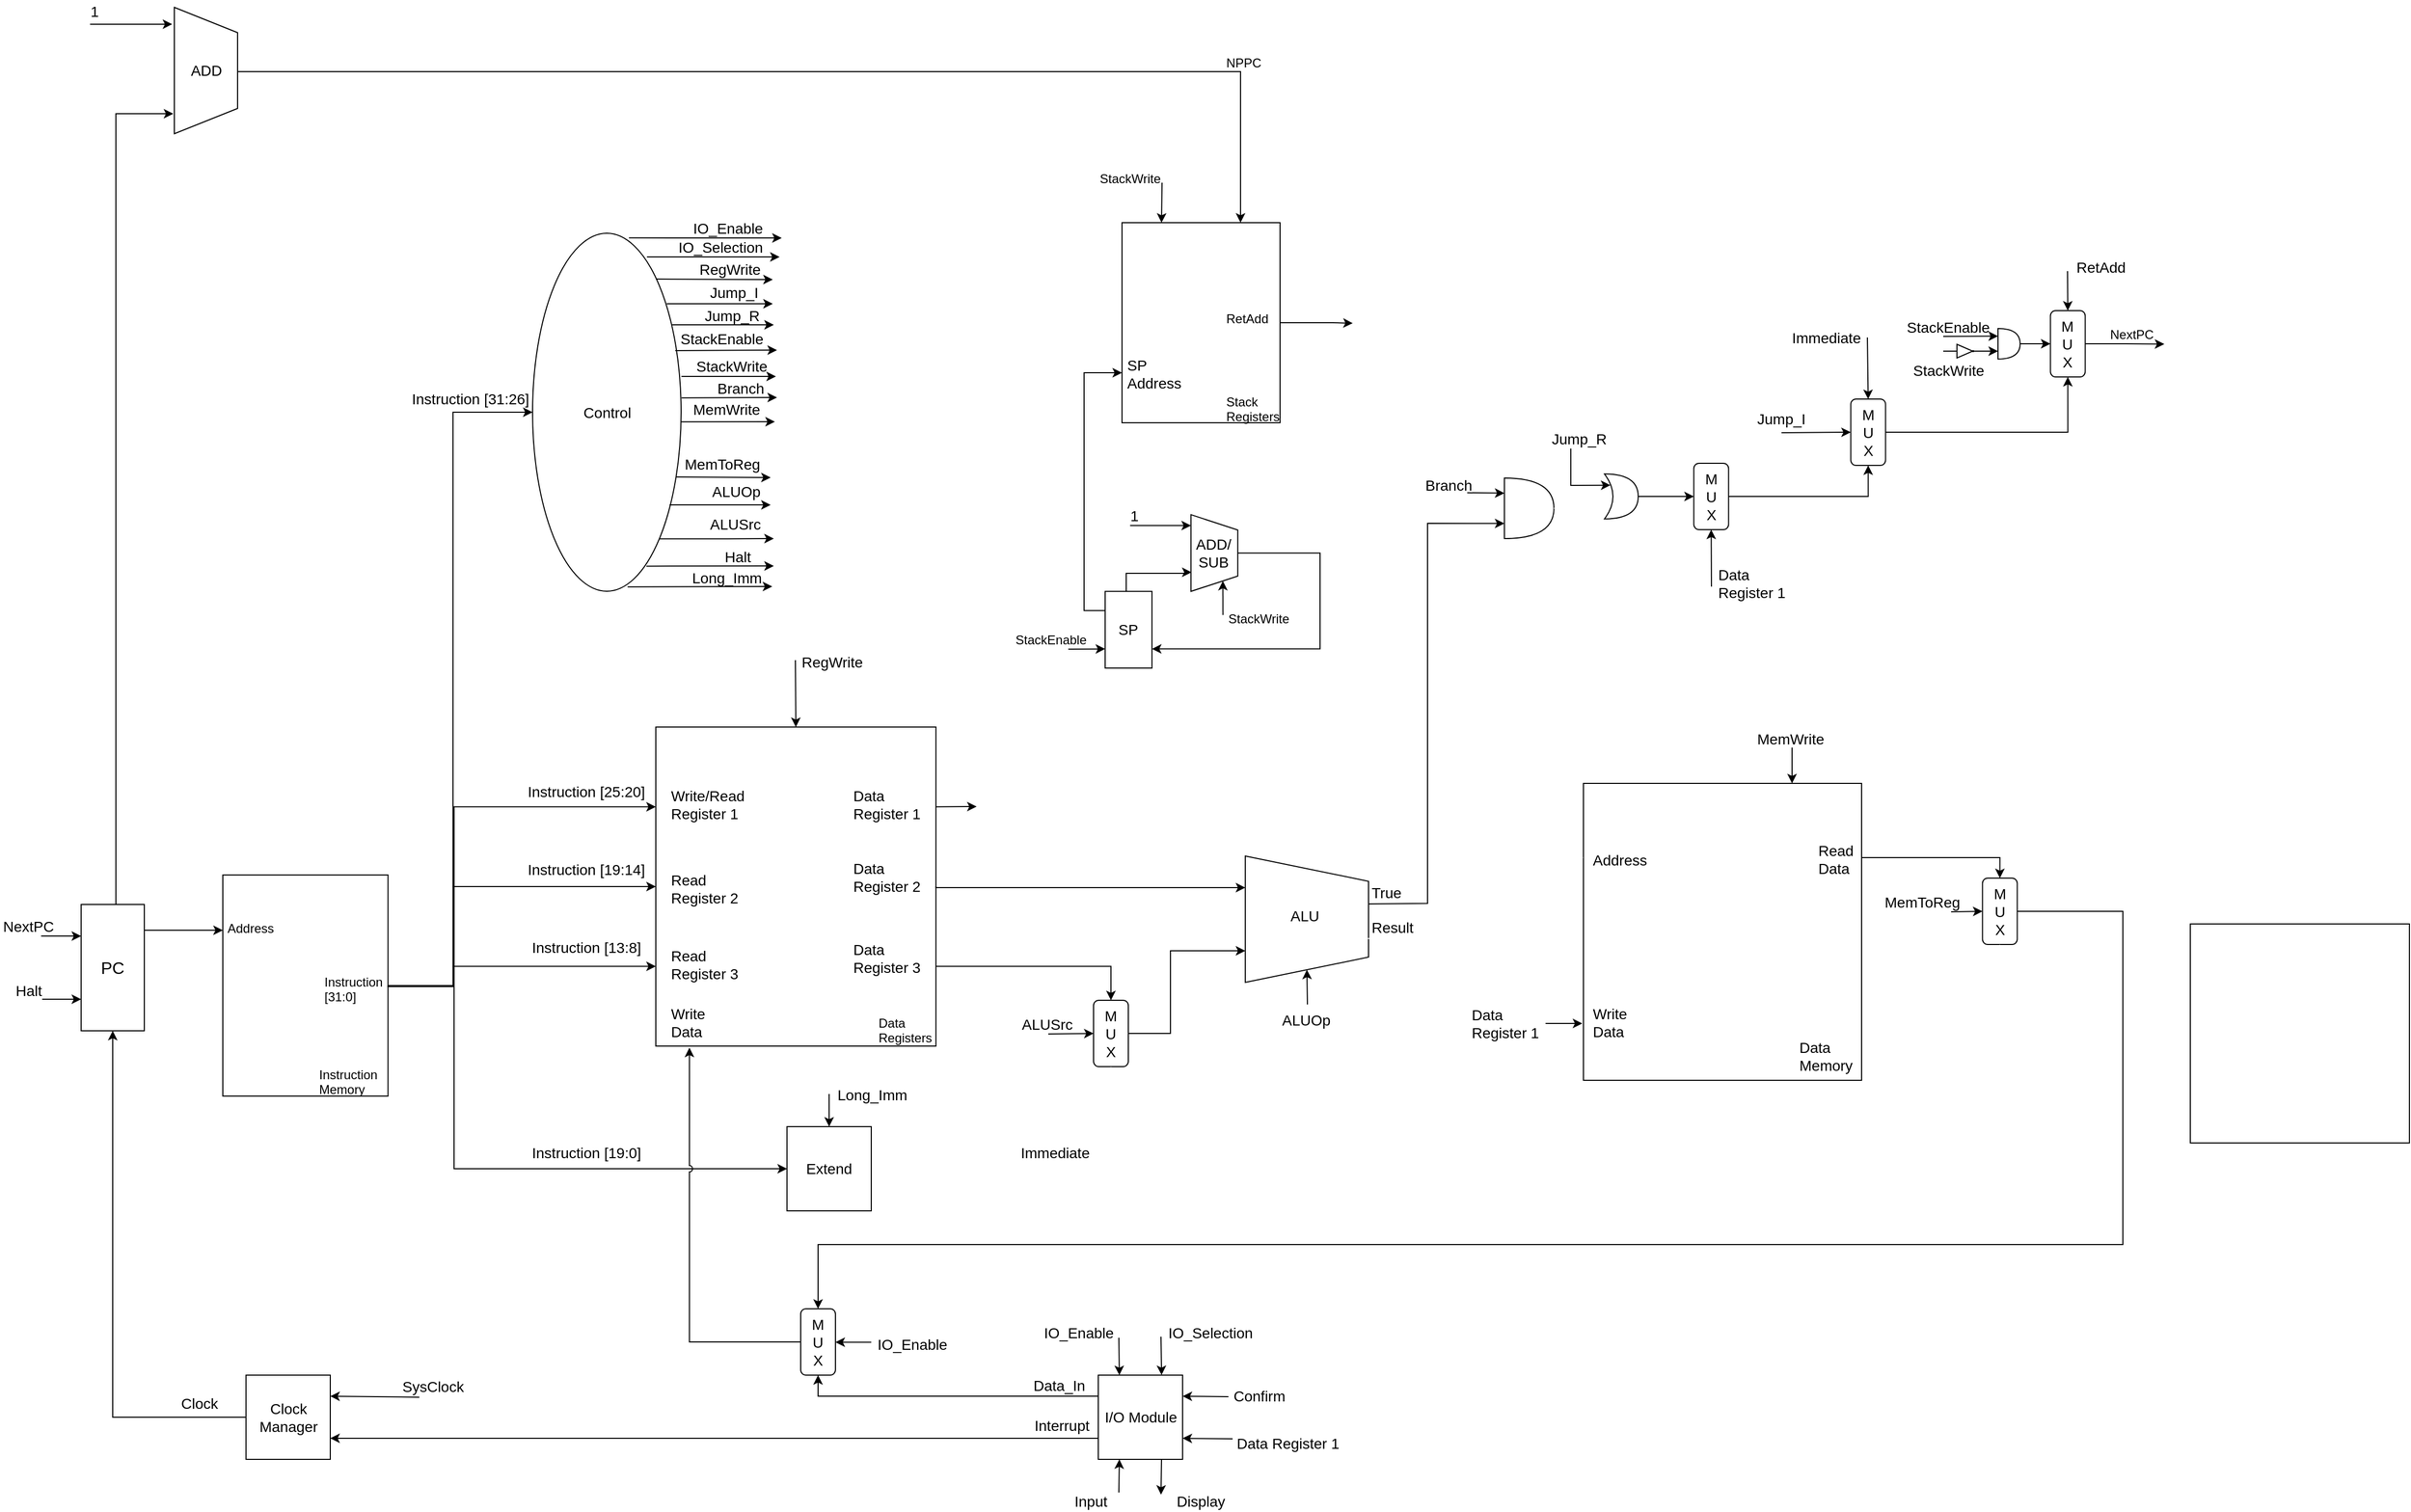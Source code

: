 <mxfile version="16.0.0" type="device"><diagram id="EPzWE05IoQ1vzABkVy4i" name="Page-1"><mxGraphModel dx="1240" dy="1200" grid="1" gridSize="4" guides="1" tooltips="1" connect="1" arrows="1" fold="1" page="0" pageScale="1" pageWidth="1169" pageHeight="827" math="0" shadow="0"><root><mxCell id="0"/><mxCell id="1" parent="0"/><mxCell id="x9V3tAh3b0tUaSAmSOj1-2" style="edgeStyle=orthogonalEdgeStyle;rounded=0;orthogonalLoop=1;jettySize=auto;html=1;exitX=0;exitY=0.5;exitDx=0;exitDy=0;entryX=0.842;entryY=1.017;entryDx=0;entryDy=0;entryPerimeter=0;" parent="1" source="ecqzHuaBOBeNbYAw2GlE-1" target="x9V3tAh3b0tUaSAmSOj1-1" edge="1"><mxGeometry relative="1" as="geometry"><Array as="points"><mxPoint x="271" y="505"/></Array></mxGeometry></mxCell><mxCell id="BAXF7goCNOMHlZLhknGT-136" style="edgeStyle=orthogonalEdgeStyle;rounded=0;orthogonalLoop=1;jettySize=auto;html=1;exitX=0.5;exitY=0;exitDx=0;exitDy=0;fontSize=14;entryX=0;entryY=0.5;entryDx=0;entryDy=0;strokeColor=#FFFFFF;" parent="1" source="x9V3tAh3b0tUaSAmSOj1-1" target="BAXF7goCNOMHlZLhknGT-133" edge="1"><mxGeometry relative="1" as="geometry"><mxPoint x="1989" y="-87" as="targetPoint"/><Array as="points"><mxPoint x="333" y="-286"/><mxPoint x="1785" y="-286"/></Array></mxGeometry></mxCell><mxCell id="Lc-wBOK6iJMkdM5nyeDw-9" value="" style="group" parent="1" vertex="1" connectable="0"><mxGeometry x="372.5" y="477" width="168" height="210" as="geometry"/></mxCell><mxCell id="Lc-wBOK6iJMkdM5nyeDw-6" value="" style="group" parent="Lc-wBOK6iJMkdM5nyeDw-9" vertex="1" connectable="0"><mxGeometry width="168.0" height="210" as="geometry"/></mxCell><mxCell id="Lc-wBOK6iJMkdM5nyeDw-3" value="" style="rounded=0;direction=south;spacing=2;whiteSpace=wrap;html=1;labelPosition=center;verticalLabelPosition=middle;align=center;verticalAlign=middle;" parent="Lc-wBOK6iJMkdM5nyeDw-6" vertex="1"><mxGeometry width="156.8" height="210" as="geometry"/></mxCell><mxCell id="Lc-wBOK6iJMkdM5nyeDw-4" value="Instruction&lt;br&gt;Memory&lt;br&gt;" style="text;html=1;resizable=0;points=[];autosize=1;align=left;verticalAlign=top;spacingTop=-4;" parent="Lc-wBOK6iJMkdM5nyeDw-6" vertex="1"><mxGeometry x="89.6" y="180" width="70" height="30" as="geometry"/></mxCell><mxCell id="Lc-wBOK6iJMkdM5nyeDw-8" value="Address&lt;br&gt;" style="text;html=1;resizable=0;points=[];autosize=1;align=left;verticalAlign=top;spacingTop=-4;" parent="Lc-wBOK6iJMkdM5nyeDw-6" vertex="1"><mxGeometry x="2" y="41" width="60" height="20" as="geometry"/></mxCell><mxCell id="Lc-wBOK6iJMkdM5nyeDw-18" value="Instruction&lt;br&gt;[31:0]&lt;br&gt;" style="text;html=1;resizable=0;points=[];autosize=1;align=left;verticalAlign=top;spacingTop=-4;" parent="Lc-wBOK6iJMkdM5nyeDw-6" vertex="1"><mxGeometry x="94.1" y="91.5" width="65" height="28" as="geometry"/></mxCell><mxCell id="Lc-wBOK6iJMkdM5nyeDw-19" style="edgeStyle=orthogonalEdgeStyle;rounded=0;orthogonalLoop=1;jettySize=auto;html=1;exitX=0.5;exitY=0;exitDx=0;exitDy=0;entryX=0.5;entryY=1;entryDx=0;entryDy=0;" parent="1" source="Lc-wBOK6iJMkdM5nyeDw-3" target="BAXF7goCNOMHlZLhknGT-27" edge="1"><mxGeometry relative="1" as="geometry"><mxPoint x="638" y="609" as="targetPoint"/><Array as="points"><mxPoint x="591" y="583"/><mxPoint x="591" y="37"/></Array></mxGeometry></mxCell><mxCell id="Lc-wBOK6iJMkdM5nyeDw-38" style="edgeStyle=orthogonalEdgeStyle;rounded=0;orthogonalLoop=1;jettySize=auto;html=1;exitX=0.5;exitY=0;exitDx=0;exitDy=0;entryX=0.75;entryY=0;entryDx=0;entryDy=0;" parent="1" source="x9V3tAh3b0tUaSAmSOj1-1" target="Lc-wBOK6iJMkdM5nyeDw-23" edge="1"><mxGeometry relative="1" as="geometry"><mxPoint x="1189" y="386" as="targetPoint"/><Array as="points"><mxPoint x="1339" y="-286"/></Array></mxGeometry></mxCell><mxCell id="BAXF7goCNOMHlZLhknGT-41" value="Instruction [25:20]&lt;br&gt;&lt;br&gt;" style="text;html=1;resizable=0;points=[];autosize=1;align=left;verticalAlign=top;spacingTop=-4;fontSize=14;" parent="1" vertex="1"><mxGeometry x="660" y="387" width="121" height="34" as="geometry"/></mxCell><mxCell id="BAXF7goCNOMHlZLhknGT-44" value="" style="group" parent="1" vertex="1" connectable="0"><mxGeometry x="783.5" y="336.5" width="279.928" height="303.158" as="geometry"/></mxCell><mxCell id="Lc-wBOK6iJMkdM5nyeDw-22" value="" style="rounded=0;whiteSpace=wrap;html=1;" parent="BAXF7goCNOMHlZLhknGT-44" vertex="1"><mxGeometry width="265.868" height="303" as="geometry"/></mxCell><mxCell id="Lc-wBOK6iJMkdM5nyeDw-30" value="Data&lt;br&gt;Registers&lt;br&gt;" style="text;html=1;resizable=0;points=[];autosize=1;align=left;verticalAlign=top;spacingTop=-4;" parent="BAXF7goCNOMHlZLhknGT-44" vertex="1"><mxGeometry x="209.928" y="271.158" width="70" height="30" as="geometry"/></mxCell><mxCell id="BAXF7goCNOMHlZLhknGT-53" value="Write/Read&lt;br&gt;Register 1" style="text;html=1;resizable=0;points=[];autosize=1;align=left;verticalAlign=top;spacingTop=-4;fontSize=14;" parent="BAXF7goCNOMHlZLhknGT-44" vertex="1"><mxGeometry x="12.5" y="54" width="80" height="34" as="geometry"/></mxCell><mxCell id="BAXF7goCNOMHlZLhknGT-54" value="Read&lt;br&gt;Register 2&lt;br&gt;" style="text;html=1;resizable=0;points=[];autosize=1;align=left;verticalAlign=top;spacingTop=-4;fontSize=14;" parent="BAXF7goCNOMHlZLhknGT-44" vertex="1"><mxGeometry x="12.5" y="134.5" width="74" height="34" as="geometry"/></mxCell><mxCell id="BAXF7goCNOMHlZLhknGT-55" value="Read&lt;br&gt;Register 3" style="text;html=1;resizable=0;points=[];autosize=1;align=left;verticalAlign=top;spacingTop=-4;fontSize=14;" parent="BAXF7goCNOMHlZLhknGT-44" vertex="1"><mxGeometry x="12.5" y="206.5" width="74" height="34" as="geometry"/></mxCell><mxCell id="BAXF7goCNOMHlZLhknGT-74" value="Data&lt;br&gt;Register 1&lt;br&gt;" style="text;html=1;resizable=0;points=[];autosize=1;align=left;verticalAlign=top;spacingTop=-4;fontSize=14;" parent="BAXF7goCNOMHlZLhknGT-44" vertex="1"><mxGeometry x="185" y="54" width="74" height="34" as="geometry"/></mxCell><mxCell id="BAXF7goCNOMHlZLhknGT-75" value="Data&lt;br&gt;Register 2&lt;br&gt;" style="text;html=1;resizable=0;points=[];autosize=1;align=left;verticalAlign=top;spacingTop=-4;fontSize=14;" parent="BAXF7goCNOMHlZLhknGT-44" vertex="1"><mxGeometry x="185" y="123.5" width="74" height="34" as="geometry"/></mxCell><mxCell id="BAXF7goCNOMHlZLhknGT-113" value="Write&lt;br&gt;Data&lt;br&gt;" style="text;html=1;resizable=0;points=[];autosize=1;align=left;verticalAlign=top;spacingTop=-4;fontSize=14;" parent="BAXF7goCNOMHlZLhknGT-44" vertex="1"><mxGeometry x="12.5" y="261.5" width="42" height="34" as="geometry"/></mxCell><mxCell id="BAXF7goCNOMHlZLhknGT-142" value="Data&lt;br&gt;Register 3&lt;br&gt;" style="text;html=1;resizable=0;points=[];autosize=1;align=left;verticalAlign=top;spacingTop=-4;fontSize=14;" parent="BAXF7goCNOMHlZLhknGT-44" vertex="1"><mxGeometry x="185" y="200.5" width="74" height="34" as="geometry"/></mxCell><mxCell id="BAXF7goCNOMHlZLhknGT-46" style="edgeStyle=orthogonalEdgeStyle;rounded=0;orthogonalLoop=1;jettySize=auto;html=1;exitX=0.5;exitY=0;exitDx=0;exitDy=0;entryX=0;entryY=0.5;entryDx=0;entryDy=0;fontSize=14;" parent="1" source="Lc-wBOK6iJMkdM5nyeDw-3" target="Lc-wBOK6iJMkdM5nyeDw-22" edge="1"><mxGeometry relative="1" as="geometry"><Array as="points"><mxPoint x="592" y="582"/><mxPoint x="592" y="488"/></Array></mxGeometry></mxCell><mxCell id="BAXF7goCNOMHlZLhknGT-47" style="edgeStyle=orthogonalEdgeStyle;rounded=0;orthogonalLoop=1;jettySize=auto;html=1;exitX=0.5;exitY=0;exitDx=0;exitDy=0;entryX=0;entryY=0.25;entryDx=0;entryDy=0;fontSize=14;" parent="1" source="Lc-wBOK6iJMkdM5nyeDw-3" target="Lc-wBOK6iJMkdM5nyeDw-22" edge="1"><mxGeometry relative="1" as="geometry"><Array as="points"><mxPoint x="592" y="582"/><mxPoint x="592" y="412"/></Array></mxGeometry></mxCell><mxCell id="BAXF7goCNOMHlZLhknGT-48" value="Instruction [19:14]&lt;br&gt;&lt;br&gt;" style="text;html=1;resizable=0;points=[];autosize=1;align=left;verticalAlign=top;spacingTop=-4;fontSize=14;" parent="1" vertex="1"><mxGeometry x="660" y="461" width="121" height="34" as="geometry"/></mxCell><mxCell id="BAXF7goCNOMHlZLhknGT-50" value="Instruction [13:8]&lt;br&gt;&lt;br&gt;" style="text;html=1;resizable=0;points=[];autosize=1;align=left;verticalAlign=top;spacingTop=-4;fontSize=14;" parent="1" vertex="1"><mxGeometry x="663.5" y="534.5" width="114" height="34" as="geometry"/></mxCell><mxCell id="BAXF7goCNOMHlZLhknGT-51" style="edgeStyle=orthogonalEdgeStyle;rounded=0;orthogonalLoop=1;jettySize=auto;html=1;exitX=0.5;exitY=0;exitDx=0;exitDy=0;fontSize=14;entryX=0;entryY=0.5;entryDx=0;entryDy=0;jumpStyle=arc;" parent="1" source="Lc-wBOK6iJMkdM5nyeDw-3" target="BAXF7goCNOMHlZLhknGT-76" edge="1"><mxGeometry relative="1" as="geometry"><mxPoint x="714" y="762" as="targetPoint"/><Array as="points"><mxPoint x="592" y="582"/><mxPoint x="592" y="756"/></Array></mxGeometry></mxCell><mxCell id="BAXF7goCNOMHlZLhknGT-52" value="Instruction [19:0]&lt;br&gt;&lt;br&gt;" style="text;html=1;resizable=0;points=[];autosize=1;align=left;verticalAlign=top;spacingTop=-4;fontSize=14;" parent="1" vertex="1"><mxGeometry x="663.5" y="729.5" width="114" height="34" as="geometry"/></mxCell><mxCell id="BAXF7goCNOMHlZLhknGT-60" style="edgeStyle=orthogonalEdgeStyle;rounded=0;orthogonalLoop=1;jettySize=auto;html=1;exitX=0.5;exitY=0;exitDx=0;exitDy=0;entryX=0;entryY=0.75;entryDx=0;entryDy=0;fontSize=14;" parent="1" source="Lc-wBOK6iJMkdM5nyeDw-3" target="Lc-wBOK6iJMkdM5nyeDw-22" edge="1"><mxGeometry relative="1" as="geometry"><Array as="points"><mxPoint x="592" y="582"/><mxPoint x="592" y="564"/></Array><mxPoint x="663.5" y="595.5" as="targetPoint"/></mxGeometry></mxCell><mxCell id="BAXF7goCNOMHlZLhknGT-64" value="" style="group" parent="1" vertex="1" connectable="0"><mxGeometry x="1104.766" y="-194" width="309.234" height="474.5" as="geometry"/></mxCell><mxCell id="BAXF7goCNOMHlZLhknGT-1" value="" style="endArrow=classic;html=1;entryX=0.25;entryY=0;entryDx=0;entryDy=0;" parent="BAXF7goCNOMHlZLhknGT-64" target="Lc-wBOK6iJMkdM5nyeDw-23" edge="1"><mxGeometry width="50" height="50" relative="1" as="geometry"><mxPoint x="159.234" y="13.5" as="sourcePoint"/><mxPoint x="146.234" y="13.5" as="targetPoint"/></mxGeometry></mxCell><mxCell id="Lc-wBOK6iJMkdM5nyeDw-23" value="" style="rounded=0;whiteSpace=wrap;html=1;" parent="BAXF7goCNOMHlZLhknGT-64" vertex="1"><mxGeometry x="121.234" y="51.5" width="150" height="190" as="geometry"/></mxCell><mxCell id="Lc-wBOK6iJMkdM5nyeDw-31" value="Stack&lt;br&gt;Registers&lt;br&gt;" style="text;html=1;resizable=0;points=[];autosize=1;align=left;verticalAlign=top;spacingTop=-4;" parent="BAXF7goCNOMHlZLhknGT-64" vertex="1"><mxGeometry x="218.234" y="211.5" width="70" height="30" as="geometry"/></mxCell><mxCell id="Lc-wBOK6iJMkdM5nyeDw-37" style="edgeStyle=orthogonalEdgeStyle;rounded=0;orthogonalLoop=1;jettySize=auto;html=1;exitX=0.25;exitY=1;exitDx=0;exitDy=0;entryX=0;entryY=0.75;entryDx=0;entryDy=0;" parent="BAXF7goCNOMHlZLhknGT-64" source="Lc-wBOK6iJMkdM5nyeDw-2" target="Lc-wBOK6iJMkdM5nyeDw-23" edge="1"><mxGeometry relative="1" as="geometry"/></mxCell><mxCell id="Lc-wBOK6iJMkdM5nyeDw-41" value="StackWrite&lt;br&gt;" style="text;html=1;resizable=0;points=[];autosize=1;align=left;verticalAlign=top;spacingTop=-4;" parent="BAXF7goCNOMHlZLhknGT-64" vertex="1"><mxGeometry x="98.234" width="68" height="14" as="geometry"/></mxCell><mxCell id="BAXF7goCNOMHlZLhknGT-3" value="" style="group" parent="BAXF7goCNOMHlZLhknGT-64" vertex="1" connectable="0"><mxGeometry y="318.781" width="309.234" height="155.719" as="geometry"/></mxCell><mxCell id="Lc-wBOK6iJMkdM5nyeDw-13" value="&lt;div style=&quot;font-size: 14px;&quot;&gt;1&lt;/div&gt;" style="text;html=1;resizable=0;points=[];autosize=1;align=left;verticalAlign=top;spacingTop=-4;fontSize=14;" parent="BAXF7goCNOMHlZLhknGT-3" vertex="1"><mxGeometry x="127.447" width="20" height="20" as="geometry"/></mxCell><mxCell id="Lc-wBOK6iJMkdM5nyeDw-36" style="edgeStyle=orthogonalEdgeStyle;rounded=0;orthogonalLoop=1;jettySize=auto;html=1;exitX=0;exitY=0.5;exitDx=0;exitDy=0;entryX=0.75;entryY=1;entryDx=0;entryDy=0;" parent="BAXF7goCNOMHlZLhknGT-3" edge="1"><mxGeometry relative="1" as="geometry"><mxPoint x="125.234" y="83.219" as="sourcePoint"/><mxPoint x="187.234" y="64.719" as="targetPoint"/><Array as="points"><mxPoint x="125.234" y="65.719"/><mxPoint x="184.234" y="65.719"/><mxPoint x="184.234" y="64.719"/></Array></mxGeometry></mxCell><mxCell id="Lc-wBOK6iJMkdM5nyeDw-2" value="&lt;font style=&quot;font-size: 14px&quot;&gt;SP&lt;br&gt;&lt;/font&gt;" style="rounded=0;whiteSpace=wrap;html=1;direction=south;" parent="BAXF7goCNOMHlZLhknGT-3" vertex="1"><mxGeometry x="105.234" y="82.877" width="44.426" height="72.842" as="geometry"/></mxCell><mxCell id="Lc-wBOK6iJMkdM5nyeDw-27" value="" style="edgeStyle=orthogonalEdgeStyle;rounded=0;orthogonalLoop=1;jettySize=auto;html=1;entryX=0.75;entryY=0;entryDx=0;entryDy=0;" parent="BAXF7goCNOMHlZLhknGT-3" source="Lc-wBOK6iJMkdM5nyeDw-10" target="Lc-wBOK6iJMkdM5nyeDw-2" edge="1"><mxGeometry relative="1" as="geometry"><mxPoint x="311.106" y="46.456" as="targetPoint"/><Array as="points"><mxPoint x="309.234" y="46.719"/><mxPoint x="309.234" y="137.719"/></Array></mxGeometry></mxCell><mxCell id="Lc-wBOK6iJMkdM5nyeDw-10" value="ADD/&lt;br&gt;SUB" style="shape=trapezoid;perimeter=trapezoidPerimeter;whiteSpace=wrap;html=1;direction=south;fontSize=14;" parent="BAXF7goCNOMHlZLhknGT-3" vertex="1"><mxGeometry x="186.681" y="10.035" width="44.426" height="72.842" as="geometry"/></mxCell><mxCell id="Lc-wBOK6iJMkdM5nyeDw-12" value="" style="endArrow=classic;html=1;entryX=0.133;entryY=1.033;entryDx=0;entryDy=0;entryPerimeter=0;" parent="BAXF7goCNOMHlZLhknGT-3" edge="1"><mxGeometry width="50" height="50" relative="1" as="geometry"><mxPoint x="128.928" y="20.354" as="sourcePoint"/><mxPoint x="186.681" y="20.354" as="targetPoint"/></mxGeometry></mxCell><mxCell id="Lc-wBOK6iJMkdM5nyeDw-14" value="" style="endArrow=classic;html=1;entryX=0.75;entryY=1;entryDx=0;entryDy=0;" parent="BAXF7goCNOMHlZLhknGT-3" target="Lc-wBOK6iJMkdM5nyeDw-2" edge="1"><mxGeometry width="50" height="50" relative="1" as="geometry"><mxPoint x="70.234" y="137.719" as="sourcePoint"/><mxPoint x="238.511" y="-52.488" as="targetPoint"/></mxGeometry></mxCell><mxCell id="Lc-wBOK6iJMkdM5nyeDw-15" value="StackEnable" style="text;html=1;resizable=0;points=[];autosize=1;align=left;verticalAlign=top;spacingTop=-4;" parent="BAXF7goCNOMHlZLhknGT-3" vertex="1"><mxGeometry x="18" y="119.219" width="80" height="20" as="geometry"/></mxCell><mxCell id="Lc-wBOK6iJMkdM5nyeDw-16" value="" style="endArrow=classic;html=1;entryX=1;entryY=0.25;entryDx=0;entryDy=0;" parent="BAXF7goCNOMHlZLhknGT-3" target="Lc-wBOK6iJMkdM5nyeDw-10" edge="1"><mxGeometry width="50" height="50" relative="1" as="geometry"><mxPoint x="217.038" y="105.337" as="sourcePoint"/><mxPoint x="238.511" y="93.196" as="targetPoint"/></mxGeometry></mxCell><mxCell id="Lc-wBOK6iJMkdM5nyeDw-17" value="StackWrite" style="text;html=1;resizable=0;points=[];autosize=1;align=left;verticalAlign=top;spacingTop=-4;" parent="BAXF7goCNOMHlZLhknGT-3" vertex="1"><mxGeometry x="220" y="99.267" width="68" height="14" as="geometry"/></mxCell><mxCell id="BAXF7goCNOMHlZLhknGT-24" value="RetAdd&lt;br&gt;&lt;br&gt;" style="text;html=1;resizable=0;points=[];autosize=1;align=left;verticalAlign=top;spacingTop=-4;" parent="BAXF7goCNOMHlZLhknGT-64" vertex="1"><mxGeometry x="218.234" y="132.5" width="50" height="28" as="geometry"/></mxCell><mxCell id="BAXF7goCNOMHlZLhknGT-172" value="SP&lt;br&gt;Address" style="text;html=1;resizable=0;points=[];autosize=1;align=left;verticalAlign=top;spacingTop=-4;fontSize=14;" parent="BAXF7goCNOMHlZLhknGT-64" vertex="1"><mxGeometry x="123.734" y="175.5" width="61" height="34" as="geometry"/></mxCell><mxCell id="BAXF7goCNOMHlZLhknGT-65" value="" style="shape=trapezoid;perimeter=trapezoidPerimeter;whiteSpace=wrap;html=1;direction=south;fontSize=14;" parent="1" vertex="1"><mxGeometry x="1343" y="459" width="117" height="120" as="geometry"/></mxCell><mxCell id="BAXF7goCNOMHlZLhknGT-70" value="NPPC&lt;br&gt;" style="text;html=1;resizable=0;points=[];autosize=1;align=left;verticalAlign=top;spacingTop=-4;" parent="1" vertex="1"><mxGeometry x="1322.5" y="-304.5" width="43" height="14" as="geometry"/></mxCell><mxCell id="BAXF7goCNOMHlZLhknGT-72" style="edgeStyle=orthogonalEdgeStyle;rounded=0;orthogonalLoop=1;jettySize=auto;html=1;exitX=1;exitY=0.5;exitDx=0;exitDy=0;fontSize=14;" parent="1" source="Lc-wBOK6iJMkdM5nyeDw-23" edge="1"><mxGeometry relative="1" as="geometry"><mxPoint x="1445" y="-47" as="targetPoint"/><Array as="points"><mxPoint x="1426" y="-47"/></Array></mxGeometry></mxCell><mxCell id="BAXF7goCNOMHlZLhknGT-84" style="edgeStyle=orthogonalEdgeStyle;rounded=0;orthogonalLoop=1;jettySize=auto;html=1;exitX=0.5;exitY=0;exitDx=0;exitDy=0;fontSize=14;entryX=0.75;entryY=1;entryDx=0;entryDy=0;" parent="1" source="BAXF7goCNOMHlZLhknGT-73" target="BAXF7goCNOMHlZLhknGT-65" edge="1"><mxGeometry relative="1" as="geometry"><mxPoint x="1324" y="546" as="targetPoint"/><Array as="points"><mxPoint x="1272" y="628"/><mxPoint x="1272" y="549"/></Array></mxGeometry></mxCell><mxCell id="BAXF7goCNOMHlZLhknGT-73" value="M&lt;br&gt;U&lt;br&gt;X&lt;br&gt;" style="rounded=1;whiteSpace=wrap;html=1;fillColor=default;fontSize=14;direction=south;" parent="1" vertex="1"><mxGeometry x="1199" y="596" width="33" height="63" as="geometry"/></mxCell><mxCell id="BAXF7goCNOMHlZLhknGT-77" style="edgeStyle=orthogonalEdgeStyle;rounded=0;orthogonalLoop=1;jettySize=auto;html=1;exitX=1;exitY=0.5;exitDx=0;exitDy=0;entryX=1;entryY=0.5;entryDx=0;entryDy=0;fontSize=14;fillColor=#f5f5f5;strokeColor=#FFFFFF;" parent="1" source="BAXF7goCNOMHlZLhknGT-76" target="BAXF7goCNOMHlZLhknGT-73" edge="1"><mxGeometry relative="1" as="geometry"/></mxCell><mxCell id="Lv0PAARddbnM69smsIf0-14" style="edgeStyle=orthogonalEdgeStyle;rounded=0;jumpStyle=arc;orthogonalLoop=1;jettySize=auto;html=1;exitX=1;exitY=0.5;exitDx=0;exitDy=0;fontSize=14;strokeColor=#FFFFFF;" parent="1" source="BAXF7goCNOMHlZLhknGT-76" edge="1"><mxGeometry relative="1" as="geometry"><mxPoint x="1252" y="756" as="targetPoint"/></mxGeometry></mxCell><mxCell id="BAXF7goCNOMHlZLhknGT-76" value="Extend" style="whiteSpace=wrap;html=1;aspect=fixed;fillColor=default;fontSize=14;" parent="1" vertex="1"><mxGeometry x="908" y="716" width="80" height="80" as="geometry"/></mxCell><mxCell id="BAXF7goCNOMHlZLhknGT-82" value="Immediate&lt;br&gt;" style="text;html=1;resizable=0;points=[];autosize=1;align=left;verticalAlign=top;spacingTop=-4;fontSize=14;" parent="1" vertex="1"><mxGeometry x="1128" y="729.5" width="75" height="17" as="geometry"/></mxCell><mxCell id="BAXF7goCNOMHlZLhknGT-83" style="edgeStyle=orthogonalEdgeStyle;rounded=0;orthogonalLoop=1;jettySize=auto;html=1;exitX=1;exitY=0.75;exitDx=0;exitDy=0;entryX=0;entryY=0.5;entryDx=0;entryDy=0;fontSize=14;" parent="1" source="Lc-wBOK6iJMkdM5nyeDw-22" target="BAXF7goCNOMHlZLhknGT-73" edge="1"><mxGeometry relative="1" as="geometry"/></mxCell><mxCell id="BAXF7goCNOMHlZLhknGT-85" value="" style="endArrow=classic;html=1;fontSize=14;entryX=0.5;entryY=1;entryDx=0;entryDy=0;" parent="1" target="BAXF7goCNOMHlZLhknGT-73" edge="1"><mxGeometry width="50" height="50" relative="1" as="geometry"><mxPoint x="1156" y="628" as="sourcePoint"/><mxPoint x="1181" y="571" as="targetPoint"/></mxGeometry></mxCell><mxCell id="BAXF7goCNOMHlZLhknGT-86" value="ALUSrc" style="text;html=1;resizable=0;points=[];autosize=1;align=left;verticalAlign=top;spacingTop=-4;fontSize=14;" parent="1" vertex="1"><mxGeometry x="1129" y="608" width="58" height="17" as="geometry"/></mxCell><mxCell id="BAXF7goCNOMHlZLhknGT-90" value="" style="endArrow=classic;html=1;fontSize=14;entryX=1;entryY=0.5;entryDx=0;entryDy=0;" parent="1" target="BAXF7goCNOMHlZLhknGT-65" edge="1"><mxGeometry width="50" height="50" relative="1" as="geometry"><mxPoint x="1402" y="600" as="sourcePoint"/><mxPoint x="1391" y="555" as="targetPoint"/></mxGeometry></mxCell><mxCell id="BAXF7goCNOMHlZLhknGT-91" value="ALUOp&lt;br&gt;" style="text;html=1;resizable=0;points=[];autosize=1;align=left;verticalAlign=top;spacingTop=-4;fontSize=14;" parent="1" vertex="1"><mxGeometry x="1376" y="604" width="56" height="17" as="geometry"/></mxCell><mxCell id="BAXF7goCNOMHlZLhknGT-92" value="ALU" style="text;html=1;resizable=0;points=[];autosize=1;align=left;verticalAlign=top;spacingTop=-4;fontSize=14;" parent="1" vertex="1"><mxGeometry x="1384" y="505" width="37" height="17" as="geometry"/></mxCell><mxCell id="BAXF7goCNOMHlZLhknGT-93" value="True" style="text;html=1;resizable=0;points=[];autosize=1;align=left;verticalAlign=top;spacingTop=-4;fontSize=14;" parent="1" vertex="1"><mxGeometry x="1461" y="483" width="38" height="17" as="geometry"/></mxCell><mxCell id="BAXF7goCNOMHlZLhknGT-94" value="Result" style="text;html=1;resizable=0;points=[];autosize=1;align=left;verticalAlign=top;spacingTop=-4;fontSize=14;" parent="1" vertex="1"><mxGeometry x="1461" y="515.5" width="50" height="17" as="geometry"/></mxCell><mxCell id="BAXF7goCNOMHlZLhknGT-97" value="" style="group;fillColor=default;" parent="1" vertex="1" connectable="0"><mxGeometry x="1664" y="383" width="264" height="282" as="geometry"/></mxCell><mxCell id="BAXF7goCNOMHlZLhknGT-95" value="" style="rounded=0;whiteSpace=wrap;html=1;fillColor=none;fontSize=14;direction=south;" parent="BAXF7goCNOMHlZLhknGT-97" vertex="1"><mxGeometry y="7" width="264" height="282" as="geometry"/></mxCell><mxCell id="BAXF7goCNOMHlZLhknGT-96" value="Data&lt;br&gt;Memory&lt;br&gt;" style="text;html=1;resizable=0;points=[];autosize=1;align=left;verticalAlign=top;spacingTop=-4;fontSize=14;" parent="BAXF7goCNOMHlZLhknGT-97" vertex="1"><mxGeometry x="203" y="247" width="61" height="34" as="geometry"/></mxCell><mxCell id="BAXF7goCNOMHlZLhknGT-100" value="Address" style="text;html=1;resizable=0;points=[];autosize=1;align=left;verticalAlign=top;spacingTop=-4;fontSize=14;" parent="BAXF7goCNOMHlZLhknGT-97" vertex="1"><mxGeometry x="6.5" y="68.5" width="61" height="17" as="geometry"/></mxCell><mxCell id="BAXF7goCNOMHlZLhknGT-101" value="Write&lt;br&gt;Data&lt;br&gt;" style="text;html=1;resizable=0;points=[];autosize=1;align=left;verticalAlign=top;spacingTop=-4;fontSize=14;" parent="BAXF7goCNOMHlZLhknGT-97" vertex="1"><mxGeometry x="6.5" y="215" width="42" height="34" as="geometry"/></mxCell><mxCell id="BAXF7goCNOMHlZLhknGT-105" value="Read&lt;br&gt;Data&lt;br&gt;" style="text;html=1;resizable=0;points=[];autosize=1;align=left;verticalAlign=top;spacingTop=-4;fontSize=14;" parent="BAXF7goCNOMHlZLhknGT-97" vertex="1"><mxGeometry x="221" y="60" width="43" height="34" as="geometry"/></mxCell><mxCell id="BAXF7goCNOMHlZLhknGT-99" value="" style="endArrow=classic;html=1;fontSize=14;exitX=0.379;exitY=0.002;exitDx=0;exitDy=0;exitPerimeter=0;rounded=0;entryX=0;entryY=0.75;entryDx=0;entryDy=0;entryPerimeter=0;" parent="1" source="BAXF7goCNOMHlZLhknGT-65" target="BAXF7goCNOMHlZLhknGT-125" edge="1"><mxGeometry width="50" height="50" relative="1" as="geometry"><mxPoint x="1476" y="414" as="sourcePoint"/><mxPoint x="1519" y="236" as="targetPoint"/><Array as="points"><mxPoint x="1516" y="504"/><mxPoint x="1516" y="143"/></Array></mxGeometry></mxCell><mxCell id="BAXF7goCNOMHlZLhknGT-104" style="edgeStyle=orthogonalEdgeStyle;rounded=0;orthogonalLoop=1;jettySize=auto;html=1;exitX=0.25;exitY=0;exitDx=0;exitDy=0;fontSize=14;entryX=0;entryY=0.5;entryDx=0;entryDy=0;" parent="1" source="BAXF7goCNOMHlZLhknGT-95" target="BAXF7goCNOMHlZLhknGT-106" edge="1"><mxGeometry relative="1" as="geometry"><mxPoint x="1990.429" y="460.429" as="targetPoint"/><Array as="points"><mxPoint x="2059" y="461"/></Array></mxGeometry></mxCell><mxCell id="vCWtYcQFrKZ_3l6mstsW-33" value="" style="edgeStyle=orthogonalEdgeStyle;rounded=0;orthogonalLoop=1;jettySize=auto;html=1;fontSize=14;entryX=0;entryY=0.5;entryDx=0;entryDy=0;" parent="1" source="BAXF7goCNOMHlZLhknGT-106" target="vCWtYcQFrKZ_3l6mstsW-31" edge="1"><mxGeometry relative="1" as="geometry"><mxPoint x="1353" y="810" as="targetPoint"/><Array as="points"><mxPoint x="2176" y="512"/><mxPoint x="2176" y="828"/><mxPoint x="938" y="828"/></Array></mxGeometry></mxCell><mxCell id="BAXF7goCNOMHlZLhknGT-106" value="M&lt;br&gt;U&lt;br&gt;X&lt;br&gt;" style="rounded=1;whiteSpace=wrap;html=1;fillColor=default;fontSize=14;direction=south;" parent="1" vertex="1"><mxGeometry x="2042.759" y="480" width="33" height="63" as="geometry"/></mxCell><mxCell id="BAXF7goCNOMHlZLhknGT-109" value="" style="endArrow=classic;html=1;fontSize=14;entryX=0.5;entryY=1;entryDx=0;entryDy=0;" parent="1" target="BAXF7goCNOMHlZLhknGT-106" edge="1"><mxGeometry width="50" height="50" relative="1" as="geometry"><mxPoint x="2013" y="512" as="sourcePoint"/><mxPoint x="2012" y="488" as="targetPoint"/></mxGeometry></mxCell><mxCell id="BAXF7goCNOMHlZLhknGT-110" value="MemToReg" style="text;html=1;resizable=0;points=[];autosize=1;align=left;verticalAlign=top;spacingTop=-4;fontSize=14;" parent="1" vertex="1"><mxGeometry x="1948" y="491.5" width="82" height="17" as="geometry"/></mxCell><mxCell id="BAXF7goCNOMHlZLhknGT-111" value="" style="endArrow=classic;html=1;fontSize=14;exitX=0.653;exitY=0.003;exitDx=0;exitDy=0;exitPerimeter=0;rounded=0;entryX=1;entryY=0.5;entryDx=0;entryDy=0;fillColor=#f5f5f5;strokeColor=#FFFFFF;jumpStyle=arc;" parent="1" source="BAXF7goCNOMHlZLhknGT-65" target="BAXF7goCNOMHlZLhknGT-106" edge="1"><mxGeometry width="50" height="50" relative="1" as="geometry"><mxPoint x="1515" y="526" as="sourcePoint"/><mxPoint x="1515" y="616" as="targetPoint"/><Array as="points"><mxPoint x="1515" y="537"/><mxPoint x="1515" y="730"/><mxPoint x="2059" y="730"/></Array></mxGeometry></mxCell><mxCell id="BAXF7goCNOMHlZLhknGT-120" value="" style="endArrow=classic;html=1;fontSize=14;entryX=0;entryY=0.25;entryDx=0;entryDy=0;" parent="1" target="BAXF7goCNOMHlZLhknGT-95" edge="1"><mxGeometry width="50" height="50" relative="1" as="geometry"><mxPoint x="1862" y="356" as="sourcePoint"/><mxPoint x="1919" y="325" as="targetPoint"/></mxGeometry></mxCell><mxCell id="BAXF7goCNOMHlZLhknGT-122" value="MemWrite" style="text;html=1;resizable=0;points=[];autosize=1;align=left;verticalAlign=top;spacingTop=-4;fontSize=14;" parent="1" vertex="1"><mxGeometry x="1826.5" y="336.5" width="74" height="17" as="geometry"/></mxCell><mxCell id="BAXF7goCNOMHlZLhknGT-165" value="" style="endArrow=classic;html=1;fontSize=14;entryX=0.5;entryY=0;entryDx=0;entryDy=0;" parent="1" target="Lc-wBOK6iJMkdM5nyeDw-22" edge="1"><mxGeometry width="50" height="50" relative="1" as="geometry"><mxPoint x="916" y="273" as="sourcePoint"/><mxPoint x="958" y="205" as="targetPoint"/></mxGeometry></mxCell><mxCell id="BAXF7goCNOMHlZLhknGT-168" value="RegWrite" style="text;html=1;resizable=0;points=[];autosize=1;align=left;verticalAlign=top;spacingTop=-4;fontSize=14;" parent="1" vertex="1"><mxGeometry x="920" y="264" width="68" height="17" as="geometry"/></mxCell><mxCell id="BAXF7goCNOMHlZLhknGT-173" value="" style="endArrow=classic;html=1;fontSize=14;exitX=1;exitY=0.25;exitDx=0;exitDy=0;" parent="1" source="Lc-wBOK6iJMkdM5nyeDw-22" edge="1"><mxGeometry width="50" height="50" relative="1" as="geometry"><mxPoint x="1192" y="412" as="sourcePoint"/><mxPoint x="1088" y="412" as="targetPoint"/></mxGeometry></mxCell><mxCell id="9nXEwCrcimpEtVb7lt47-9" value="" style="group;fillColor=none;" parent="1" vertex="1" connectable="0"><mxGeometry x="565" y="-132.5" width="375.5" height="340" as="geometry"/></mxCell><mxCell id="BAXF7goCNOMHlZLhknGT-62" style="edgeStyle=orthogonalEdgeStyle;rounded=0;orthogonalLoop=1;jettySize=auto;html=1;exitX=1;exitY=0;exitDx=0;exitDy=0;fontSize=14;" parent="9nXEwCrcimpEtVb7lt47-9" source="BAXF7goCNOMHlZLhknGT-27" edge="1"><mxGeometry relative="1" as="geometry"><mxPoint x="330.5" y="290" as="targetPoint"/><Array as="points"><mxPoint x="286.5" y="290"/></Array></mxGeometry></mxCell><mxCell id="BAXF7goCNOMHlZLhknGT-66" style="edgeStyle=orthogonalEdgeStyle;rounded=0;orthogonalLoop=1;jettySize=auto;html=1;fontSize=14;exitX=0.197;exitY=0.097;exitDx=0;exitDy=0;exitPerimeter=0;" parent="9nXEwCrcimpEtVb7lt47-9" source="BAXF7goCNOMHlZLhknGT-27" edge="1"><mxGeometry relative="1" as="geometry"><mxPoint x="329.5" y="67" as="targetPoint"/><mxPoint x="252.5" y="67" as="sourcePoint"/><Array as="points"><mxPoint x="305" y="67"/><mxPoint x="305" y="67"/></Array></mxGeometry></mxCell><mxCell id="BAXF7goCNOMHlZLhknGT-27" value="Control" style="ellipse;whiteSpace=wrap;html=1;fillColor=default;direction=south;fontSize=14;" parent="9nXEwCrcimpEtVb7lt47-9" vertex="1"><mxGeometry x="101.5" width="141" height="340" as="geometry"/></mxCell><mxCell id="BAXF7goCNOMHlZLhknGT-28" value="Instruction [31:26]&lt;br&gt;&lt;br&gt;" style="text;html=1;resizable=0;points=[];autosize=1;align=left;verticalAlign=top;spacingTop=-4;fontSize=14;" parent="9nXEwCrcimpEtVb7lt47-9" vertex="1"><mxGeometry x="-15" y="146" width="121" height="34" as="geometry"/></mxCell><mxCell id="BAXF7goCNOMHlZLhknGT-63" value="ALUSrc" style="text;html=1;resizable=0;points=[];autosize=1;align=left;verticalAlign=top;spacingTop=-4;fontSize=14;" parent="9nXEwCrcimpEtVb7lt47-9" vertex="1"><mxGeometry x="267.5" y="265.5" width="58" height="17" as="geometry"/></mxCell><mxCell id="BAXF7goCNOMHlZLhknGT-67" value="Jump_I" style="text;html=1;resizable=0;points=[];autosize=1;align=left;verticalAlign=top;spacingTop=-4;fontSize=14;" parent="9nXEwCrcimpEtVb7lt47-9" vertex="1"><mxGeometry x="267.5" y="45.5" width="60" height="20" as="geometry"/></mxCell><mxCell id="BAXF7goCNOMHlZLhknGT-87" value="" style="endArrow=classic;html=1;fontSize=14;exitX=0.759;exitY=0.078;exitDx=0;exitDy=0;exitPerimeter=0;" parent="9nXEwCrcimpEtVb7lt47-9" source="BAXF7goCNOMHlZLhknGT-27" edge="1"><mxGeometry width="50" height="50" relative="1" as="geometry"><mxPoint x="277.5" y="258" as="sourcePoint"/><mxPoint x="327.5" y="258" as="targetPoint"/></mxGeometry></mxCell><mxCell id="BAXF7goCNOMHlZLhknGT-88" value="ALUOp" style="text;html=1;resizable=0;points=[];autosize=1;align=left;verticalAlign=top;spacingTop=-4;fontSize=14;" parent="9nXEwCrcimpEtVb7lt47-9" vertex="1"><mxGeometry x="269.5" y="234.5" width="56" height="17" as="geometry"/></mxCell><mxCell id="BAXF7goCNOMHlZLhknGT-107" value="" style="endArrow=classic;html=1;fontSize=14;exitX=0.681;exitY=0.035;exitDx=0;exitDy=0;exitPerimeter=0;" parent="9nXEwCrcimpEtVb7lt47-9" source="BAXF7goCNOMHlZLhknGT-27" edge="1"><mxGeometry width="50" height="50" relative="1" as="geometry"><mxPoint x="290.5" y="214" as="sourcePoint"/><mxPoint x="327.5" y="232" as="targetPoint"/></mxGeometry></mxCell><mxCell id="BAXF7goCNOMHlZLhknGT-108" value="MemToReg" style="text;html=1;resizable=0;points=[];autosize=1;align=left;verticalAlign=top;spacingTop=-4;fontSize=14;" parent="9nXEwCrcimpEtVb7lt47-9" vertex="1"><mxGeometry x="243.5" y="208.5" width="82" height="17" as="geometry"/></mxCell><mxCell id="BAXF7goCNOMHlZLhknGT-116" value="" style="endArrow=classic;html=1;fontSize=14;exitX=0.527;exitY=0.001;exitDx=0;exitDy=0;exitPerimeter=0;" parent="9nXEwCrcimpEtVb7lt47-9" source="BAXF7goCNOMHlZLhknGT-27" edge="1"><mxGeometry width="50" height="50" relative="1" as="geometry"><mxPoint x="281.5" y="186" as="sourcePoint"/><mxPoint x="331.5" y="179" as="targetPoint"/></mxGeometry></mxCell><mxCell id="BAXF7goCNOMHlZLhknGT-117" value="MemWrite" style="text;html=1;resizable=0;points=[];autosize=1;align=left;verticalAlign=top;spacingTop=-4;fontSize=14;" parent="9nXEwCrcimpEtVb7lt47-9" vertex="1"><mxGeometry x="251.5" y="156.5" width="74" height="17" as="geometry"/></mxCell><mxCell id="BAXF7goCNOMHlZLhknGT-123" value="" style="endArrow=classic;html=1;fontSize=14;exitX=0.46;exitY=-0.003;exitDx=0;exitDy=0;exitPerimeter=0;" parent="9nXEwCrcimpEtVb7lt47-9" source="BAXF7goCNOMHlZLhknGT-27" edge="1"><mxGeometry width="50" height="50" relative="1" as="geometry"><mxPoint x="252.5" y="124" as="sourcePoint"/><mxPoint x="333.5" y="156" as="targetPoint"/></mxGeometry></mxCell><mxCell id="BAXF7goCNOMHlZLhknGT-124" value="Branch" style="text;html=1;resizable=0;points=[];autosize=1;align=left;verticalAlign=top;spacingTop=-4;fontSize=14;" parent="9nXEwCrcimpEtVb7lt47-9" vertex="1"><mxGeometry x="274.5" y="136" width="54" height="17" as="geometry"/></mxCell><mxCell id="BAXF7goCNOMHlZLhknGT-128" value="" style="endArrow=classic;html=1;fontSize=14;exitX=0.4;exitY=-0.002;exitDx=0;exitDy=0;exitPerimeter=0;" parent="9nXEwCrcimpEtVb7lt47-9" source="BAXF7goCNOMHlZLhknGT-27" edge="1"><mxGeometry width="50" height="50" relative="1" as="geometry"><mxPoint x="272.5" y="135" as="sourcePoint"/><mxPoint x="332.5" y="136" as="targetPoint"/></mxGeometry></mxCell><mxCell id="BAXF7goCNOMHlZLhknGT-130" value="StackWrite" style="text;html=1;resizable=0;points=[];autosize=1;align=left;verticalAlign=top;spacingTop=-4;fontSize=14;" parent="9nXEwCrcimpEtVb7lt47-9" vertex="1"><mxGeometry x="255" y="115" width="77" height="17" as="geometry"/></mxCell><mxCell id="BAXF7goCNOMHlZLhknGT-131" value="" style="endArrow=classic;html=1;fontSize=14;exitX=0.328;exitY=0.039;exitDx=0;exitDy=0;exitPerimeter=0;" parent="9nXEwCrcimpEtVb7lt47-9" source="BAXF7goCNOMHlZLhknGT-27" edge="1"><mxGeometry width="50" height="50" relative="1" as="geometry"><mxPoint x="322.5" y="119" as="sourcePoint"/><mxPoint x="333.5" y="111" as="targetPoint"/></mxGeometry></mxCell><mxCell id="BAXF7goCNOMHlZLhknGT-132" value="StackEnable" style="text;html=1;resizable=0;points=[];autosize=1;align=left;verticalAlign=top;spacingTop=-4;fontSize=14;" parent="9nXEwCrcimpEtVb7lt47-9" vertex="1"><mxGeometry x="239.5" y="89.5" width="89" height="17" as="geometry"/></mxCell><mxCell id="BAXF7goCNOMHlZLhknGT-148" value="" style="endArrow=classic;html=1;fontSize=14;exitX=0.256;exitY=0.06;exitDx=0;exitDy=0;exitPerimeter=0;" parent="9nXEwCrcimpEtVb7lt47-9" source="BAXF7goCNOMHlZLhknGT-27" edge="1"><mxGeometry width="50" height="50" relative="1" as="geometry"><mxPoint x="277.5" y="103" as="sourcePoint"/><mxPoint x="330.5" y="87" as="targetPoint"/></mxGeometry></mxCell><mxCell id="BAXF7goCNOMHlZLhknGT-149" value="Jump_R&lt;br&gt;" style="text;html=1;resizable=0;points=[];autosize=1;align=left;verticalAlign=top;spacingTop=-4;fontSize=14;" parent="9nXEwCrcimpEtVb7lt47-9" vertex="1"><mxGeometry x="262.5" y="67.5" width="68" height="20" as="geometry"/></mxCell><mxCell id="BAXF7goCNOMHlZLhknGT-161" value="" style="endArrow=classic;html=1;fontSize=14;exitX=0.128;exitY=0.169;exitDx=0;exitDy=0;exitPerimeter=0;" parent="9nXEwCrcimpEtVb7lt47-9" source="BAXF7goCNOMHlZLhknGT-27" edge="1"><mxGeometry width="50" height="50" relative="1" as="geometry"><mxPoint x="308.5" y="46" as="sourcePoint"/><mxPoint x="329.5" y="44" as="targetPoint"/></mxGeometry></mxCell><mxCell id="BAXF7goCNOMHlZLhknGT-162" value="RegWrite" style="text;html=1;resizable=0;points=[];autosize=1;align=left;verticalAlign=top;spacingTop=-4;fontSize=14;" parent="9nXEwCrcimpEtVb7lt47-9" vertex="1"><mxGeometry x="257.5" y="23.5" width="68" height="17" as="geometry"/></mxCell><mxCell id="BAXF7goCNOMHlZLhknGT-163" value="" style="endArrow=classic;html=1;fontSize=14;exitX=0.93;exitY=0.234;exitDx=0;exitDy=0;exitPerimeter=0;" parent="9nXEwCrcimpEtVb7lt47-9" source="BAXF7goCNOMHlZLhknGT-27" edge="1"><mxGeometry width="50" height="50" relative="1" as="geometry"><mxPoint x="248.5" y="343" as="sourcePoint"/><mxPoint x="330.5" y="316" as="targetPoint"/></mxGeometry></mxCell><mxCell id="BAXF7goCNOMHlZLhknGT-164" value="Halt" style="text;html=1;resizable=0;points=[];autosize=1;align=left;verticalAlign=top;spacingTop=-4;fontSize=14;" parent="9nXEwCrcimpEtVb7lt47-9" vertex="1"><mxGeometry x="281.5" y="296.5" width="35" height="17" as="geometry"/></mxCell><mxCell id="DRz-SF1iYozDsyIIfmjc-3" value="&lt;font style=&quot;font-size: 14px&quot;&gt;IO_Selection&lt;/font&gt;&lt;br&gt;" style="text;html=1;resizable=0;points=[];autosize=1;align=left;verticalAlign=top;spacingTop=-4;" parent="9nXEwCrcimpEtVb7lt47-9" vertex="1"><mxGeometry x="238" y="2" width="90" height="15" as="geometry"/></mxCell><mxCell id="DRz-SF1iYozDsyIIfmjc-7" value="IO_Enable&lt;br style=&quot;font-size: 14px;&quot;&gt;" style="text;html=1;resizable=0;points=[];autosize=1;align=left;verticalAlign=top;spacingTop=-4;fontSize=14;" parent="9nXEwCrcimpEtVb7lt47-9" vertex="1"><mxGeometry x="251.5" y="-16" width="67" height="14" as="geometry"/></mxCell><mxCell id="vCWtYcQFrKZ_3l6mstsW-76" value="" style="endArrow=classic;html=1;fontSize=14;exitX=0.988;exitY=0.36;exitDx=0;exitDy=0;exitPerimeter=0;" parent="9nXEwCrcimpEtVb7lt47-9" source="BAXF7goCNOMHlZLhknGT-27" edge="1"><mxGeometry width="50" height="50" relative="1" as="geometry"><mxPoint x="208" y="372.5" as="sourcePoint"/><mxPoint x="329" y="335.5" as="targetPoint"/></mxGeometry></mxCell><mxCell id="9nXEwCrcimpEtVb7lt47-10" value="" style="group" parent="1" vertex="1" connectable="0"><mxGeometry x="244.5" y="-354" width="142" height="127" as="geometry"/></mxCell><mxCell id="x9V3tAh3b0tUaSAmSOj1-1" value="ADD" style="shape=trapezoid;perimeter=trapezoidPerimeter;whiteSpace=wrap;html=1;direction=south;fontSize=14;" parent="9nXEwCrcimpEtVb7lt47-10" vertex="1"><mxGeometry x="82" y="7" width="60" height="120" as="geometry"/></mxCell><mxCell id="x9V3tAh3b0tUaSAmSOj1-3" value="" style="endArrow=classic;html=1;entryX=0.133;entryY=1.033;entryDx=0;entryDy=0;entryPerimeter=0;" parent="9nXEwCrcimpEtVb7lt47-10" target="x9V3tAh3b0tUaSAmSOj1-1" edge="1"><mxGeometry width="50" height="50" relative="1" as="geometry"><mxPoint x="2" y="23" as="sourcePoint"/><mxPoint x="42" y="457" as="targetPoint"/></mxGeometry></mxCell><mxCell id="x9V3tAh3b0tUaSAmSOj1-4" value="&lt;div style=&quot;font-size: 14px;&quot;&gt;1&lt;/div&gt;" style="text;html=1;resizable=0;points=[];autosize=1;align=left;verticalAlign=top;spacingTop=-4;fontSize=14;" parent="9nXEwCrcimpEtVb7lt47-10" vertex="1"><mxGeometry width="20" height="20" as="geometry"/></mxCell><mxCell id="9nXEwCrcimpEtVb7lt47-17" value="" style="group" parent="1" vertex="1" connectable="0"><mxGeometry x="1534.5" y="100" width="101.5" height="57.5" as="geometry"/></mxCell><mxCell id="BAXF7goCNOMHlZLhknGT-125" value="" style="shape=or;whiteSpace=wrap;html=1;fillColor=default;fontSize=14;" parent="9nXEwCrcimpEtVb7lt47-17" vertex="1"><mxGeometry x="54.473" width="47.027" height="57.5" as="geometry"/></mxCell><mxCell id="BAXF7goCNOMHlZLhknGT-126" value="" style="endArrow=classic;html=1;fontSize=14;entryX=0;entryY=0.25;entryDx=0;entryDy=0;entryPerimeter=0;" parent="9nXEwCrcimpEtVb7lt47-17" target="BAXF7goCNOMHlZLhknGT-125" edge="1"><mxGeometry width="50" height="50" relative="1" as="geometry"><mxPoint x="19.203" y="14.016" as="sourcePoint"/><mxPoint x="98.365" y="-13.297" as="targetPoint"/></mxGeometry></mxCell><mxCell id="9nXEwCrcimpEtVb7lt47-18" value="" style="group" parent="1" vertex="1" connectable="0"><mxGeometry x="161.5" y="505" width="136.5" height="120" as="geometry"/></mxCell><mxCell id="ecqzHuaBOBeNbYAw2GlE-1" value="PC" style="rounded=0;whiteSpace=wrap;html=1;direction=south;fontSize=16;" parent="9nXEwCrcimpEtVb7lt47-18" vertex="1"><mxGeometry x="76.5" width="60" height="120" as="geometry"/></mxCell><mxCell id="BAXF7goCNOMHlZLhknGT-159" value="" style="endArrow=classic;html=1;fontSize=14;entryX=0.25;entryY=1;entryDx=0;entryDy=0;" parent="9nXEwCrcimpEtVb7lt47-18" target="ecqzHuaBOBeNbYAw2GlE-1" edge="1"><mxGeometry width="50" height="50" relative="1" as="geometry"><mxPoint x="38.5" y="30" as="sourcePoint"/><mxPoint x="30.5" y="7" as="targetPoint"/></mxGeometry></mxCell><mxCell id="BAXF7goCNOMHlZLhknGT-160" value="NextPC" style="text;html=1;resizable=0;points=[];autosize=1;align=left;verticalAlign=top;spacingTop=-4;fontSize=14;" parent="9nXEwCrcimpEtVb7lt47-18" vertex="1"><mxGeometry y="9.5" width="58" height="17" as="geometry"/></mxCell><mxCell id="BAXF7goCNOMHlZLhknGT-166" value="" style="endArrow=classic;html=1;fontSize=14;entryX=0.75;entryY=1;entryDx=0;entryDy=0;" parent="9nXEwCrcimpEtVb7lt47-18" target="ecqzHuaBOBeNbYAw2GlE-1" edge="1"><mxGeometry width="50" height="50" relative="1" as="geometry"><mxPoint x="39.5" y="90" as="sourcePoint"/><mxPoint x="16.5" y="73" as="targetPoint"/></mxGeometry></mxCell><mxCell id="BAXF7goCNOMHlZLhknGT-167" value="Halt" style="text;html=1;resizable=0;points=[];autosize=1;align=left;verticalAlign=top;spacingTop=-4;fontSize=14;" parent="9nXEwCrcimpEtVb7lt47-18" vertex="1"><mxGeometry x="12.5" y="70.5" width="35" height="17" as="geometry"/></mxCell><mxCell id="9nXEwCrcimpEtVb7lt47-22" style="edgeStyle=orthogonalEdgeStyle;rounded=0;orthogonalLoop=1;jettySize=auto;html=1;exitX=0.25;exitY=0;exitDx=0;exitDy=0;entryX=0.25;entryY=1;entryDx=0;entryDy=0;" parent="1" source="ecqzHuaBOBeNbYAw2GlE-1" target="Lc-wBOK6iJMkdM5nyeDw-3" edge="1"><mxGeometry relative="1" as="geometry"><Array as="points"><mxPoint x="298" y="530"/></Array></mxGeometry></mxCell><mxCell id="DRz-SF1iYozDsyIIfmjc-2" value="" style="endArrow=classic;html=1;exitX=0.066;exitY=0.23;exitDx=0;exitDy=0;exitPerimeter=0;" parent="1" source="BAXF7goCNOMHlZLhknGT-27" edge="1"><mxGeometry width="50" height="50" relative="1" as="geometry"><mxPoint x="907" y="-143" as="sourcePoint"/><mxPoint x="901" y="-110" as="targetPoint"/></mxGeometry></mxCell><mxCell id="DRz-SF1iYozDsyIIfmjc-5" value="" style="endArrow=classic;html=1;exitX=0.013;exitY=0.351;exitDx=0;exitDy=0;exitPerimeter=0;" parent="1" source="BAXF7goCNOMHlZLhknGT-27" edge="1"><mxGeometry width="50" height="50" relative="1" as="geometry"><mxPoint x="853" y="-149" as="sourcePoint"/><mxPoint x="903" y="-128" as="targetPoint"/></mxGeometry></mxCell><mxCell id="vCWtYcQFrKZ_3l6mstsW-27" style="edgeStyle=orthogonalEdgeStyle;rounded=0;orthogonalLoop=1;jettySize=auto;html=1;exitX=0;exitY=0.25;exitDx=0;exitDy=0;fontSize=14;entryX=1;entryY=0.5;entryDx=0;entryDy=0;" parent="1" source="vCWtYcQFrKZ_3l6mstsW-10" target="vCWtYcQFrKZ_3l6mstsW-31" edge="1"><mxGeometry relative="1" as="geometry"><mxPoint x="1019.059" y="918.706" as="targetPoint"/></mxGeometry></mxCell><mxCell id="vCWtYcQFrKZ_3l6mstsW-34" style="edgeStyle=orthogonalEdgeStyle;rounded=0;orthogonalLoop=1;jettySize=auto;html=1;exitX=0.5;exitY=1;exitDx=0;exitDy=0;entryX=0.12;entryY=1.005;entryDx=0;entryDy=0;entryPerimeter=0;fontSize=14;jumpStyle=arc;" parent="1" source="vCWtYcQFrKZ_3l6mstsW-31" target="Lc-wBOK6iJMkdM5nyeDw-22" edge="1"><mxGeometry relative="1" as="geometry"/></mxCell><mxCell id="vCWtYcQFrKZ_3l6mstsW-31" value="M&lt;br&gt;U&lt;br&gt;X&lt;br&gt;" style="rounded=1;whiteSpace=wrap;html=1;fillColor=default;fontSize=14;direction=south;" parent="1" vertex="1"><mxGeometry x="921" y="889" width="33" height="63" as="geometry"/></mxCell><mxCell id="vCWtYcQFrKZ_3l6mstsW-42" style="edgeStyle=orthogonalEdgeStyle;rounded=0;orthogonalLoop=1;jettySize=auto;html=1;entryX=0.5;entryY=0;entryDx=0;entryDy=0;fontSize=14;" parent="1" target="vCWtYcQFrKZ_3l6mstsW-31" edge="1"><mxGeometry relative="1" as="geometry"><mxPoint x="988" y="920.69" as="sourcePoint"/></mxGeometry></mxCell><mxCell id="vCWtYcQFrKZ_3l6mstsW-41" value="" style="group;" parent="1" vertex="1" connectable="0"><mxGeometry x="1122" y="906" width="319" height="172" as="geometry"/></mxCell><mxCell id="vCWtYcQFrKZ_3l6mstsW-10" value="I/O Module" style="whiteSpace=wrap;html=1;aspect=fixed;fontSize=14;" parent="vCWtYcQFrKZ_3l6mstsW-41" vertex="1"><mxGeometry x="81.5" y="46" width="80" height="80" as="geometry"/></mxCell><mxCell id="vCWtYcQFrKZ_3l6mstsW-11" value="" style="endArrow=classic;html=1;fontSize=14;entryX=0.25;entryY=0;entryDx=0;entryDy=0;" parent="vCWtYcQFrKZ_3l6mstsW-41" target="vCWtYcQFrKZ_3l6mstsW-10" edge="1"><mxGeometry width="50" height="50" relative="1" as="geometry"><mxPoint x="101" y="10.5" as="sourcePoint"/><mxPoint x="120" y="-15.5" as="targetPoint"/></mxGeometry></mxCell><mxCell id="vCWtYcQFrKZ_3l6mstsW-12" value="" style="endArrow=classic;html=1;fontSize=14;entryX=0.75;entryY=0;entryDx=0;entryDy=0;" parent="vCWtYcQFrKZ_3l6mstsW-41" edge="1"><mxGeometry width="50" height="50" relative="1" as="geometry"><mxPoint x="141" y="9.5" as="sourcePoint"/><mxPoint x="141.565" y="45.935" as="targetPoint"/></mxGeometry></mxCell><mxCell id="vCWtYcQFrKZ_3l6mstsW-15" value="" style="endArrow=classic;html=1;fontSize=14;entryX=1;entryY=0.25;entryDx=0;entryDy=0;" parent="vCWtYcQFrKZ_3l6mstsW-41" target="vCWtYcQFrKZ_3l6mstsW-10" edge="1"><mxGeometry width="50" height="50" relative="1" as="geometry"><mxPoint x="205" y="66.5" as="sourcePoint"/><mxPoint x="283" y="62.5" as="targetPoint"/></mxGeometry></mxCell><mxCell id="vCWtYcQFrKZ_3l6mstsW-16" value="Confirm" style="text;html=1;resizable=0;points=[];autosize=1;align=left;verticalAlign=top;spacingTop=-4;fontSize=14;" parent="vCWtYcQFrKZ_3l6mstsW-41" vertex="1"><mxGeometry x="208" y="54.5" width="59" height="17" as="geometry"/></mxCell><mxCell id="vCWtYcQFrKZ_3l6mstsW-18" value="Input" style="text;html=1;resizable=0;points=[];autosize=1;align=left;verticalAlign=top;spacingTop=-4;fontSize=14;" parent="vCWtYcQFrKZ_3l6mstsW-41" vertex="1"><mxGeometry x="56.5" y="155" width="41" height="17" as="geometry"/></mxCell><mxCell id="vCWtYcQFrKZ_3l6mstsW-20" value="" style="endArrow=classic;html=1;fontSize=14;entryX=0.25;entryY=1;entryDx=0;entryDy=0;" parent="vCWtYcQFrKZ_3l6mstsW-41" target="vCWtYcQFrKZ_3l6mstsW-10" edge="1"><mxGeometry width="50" height="50" relative="1" as="geometry"><mxPoint x="101" y="157.5" as="sourcePoint"/><mxPoint x="119" y="154.5" as="targetPoint"/></mxGeometry></mxCell><mxCell id="vCWtYcQFrKZ_3l6mstsW-21" value="" style="endArrow=classic;html=1;fontSize=14;exitX=0.75;exitY=1;exitDx=0;exitDy=0;" parent="vCWtYcQFrKZ_3l6mstsW-41" source="vCWtYcQFrKZ_3l6mstsW-10" edge="1"><mxGeometry width="50" height="50" relative="1" as="geometry"><mxPoint x="142" y="225.5" as="sourcePoint"/><mxPoint x="141" y="159.5" as="targetPoint"/></mxGeometry></mxCell><mxCell id="vCWtYcQFrKZ_3l6mstsW-22" value="Display" style="text;html=1;resizable=0;points=[];autosize=1;align=left;verticalAlign=top;spacingTop=-4;fontSize=14;" parent="vCWtYcQFrKZ_3l6mstsW-41" vertex="1"><mxGeometry x="154" y="155" width="56" height="17" as="geometry"/></mxCell><mxCell id="vCWtYcQFrKZ_3l6mstsW-23" value="" style="endArrow=classic;html=1;fontSize=14;entryX=1;entryY=0.75;entryDx=0;entryDy=0;" parent="vCWtYcQFrKZ_3l6mstsW-41" target="vCWtYcQFrKZ_3l6mstsW-10" edge="1"><mxGeometry width="50" height="50" relative="1" as="geometry"><mxPoint x="209" y="106.5" as="sourcePoint"/><mxPoint x="259" y="96.5" as="targetPoint"/></mxGeometry></mxCell><mxCell id="vCWtYcQFrKZ_3l6mstsW-26" value="Data Register 1" style="text;html=1;resizable=0;points=[];autosize=1;align=left;verticalAlign=top;spacingTop=-4;fontSize=14;" parent="vCWtYcQFrKZ_3l6mstsW-41" vertex="1"><mxGeometry x="210.5" y="99.5" width="107" height="17" as="geometry"/></mxCell><mxCell id="vCWtYcQFrKZ_3l6mstsW-28" value="Data_In" style="text;html=1;resizable=0;points=[];autosize=1;align=left;verticalAlign=top;spacingTop=-4;fontSize=14;" parent="vCWtYcQFrKZ_3l6mstsW-41" vertex="1"><mxGeometry x="17.5" y="44.5" width="59" height="17" as="geometry"/></mxCell><mxCell id="vCWtYcQFrKZ_3l6mstsW-30" value="Interrupt" style="text;html=1;resizable=0;points=[];autosize=1;align=left;verticalAlign=top;spacingTop=-4;fontSize=14;" parent="vCWtYcQFrKZ_3l6mstsW-41" vertex="1"><mxGeometry x="19" y="82.5" width="62" height="17" as="geometry"/></mxCell><mxCell id="vCWtYcQFrKZ_3l6mstsW-13" value="IO_Selection" style="text;html=1;resizable=0;points=[];autosize=1;align=left;verticalAlign=top;spacingTop=-4;fontSize=14;" parent="vCWtYcQFrKZ_3l6mstsW-41" vertex="1"><mxGeometry x="146" y="-5" width="90" height="17" as="geometry"/></mxCell><mxCell id="vCWtYcQFrKZ_3l6mstsW-14" value="IO_Enable&lt;br&gt;" style="text;html=1;resizable=0;points=[];autosize=1;align=left;verticalAlign=top;spacingTop=-4;fontSize=14;" parent="vCWtYcQFrKZ_3l6mstsW-41" vertex="1"><mxGeometry x="28" y="-5" width="76" height="17" as="geometry"/></mxCell><mxCell id="vCWtYcQFrKZ_3l6mstsW-69" style="edgeStyle=orthogonalEdgeStyle;rounded=0;jumpSize=3;orthogonalLoop=1;jettySize=auto;html=1;entryX=1;entryY=0.5;entryDx=0;entryDy=0;fontSize=14;" parent="1" source="vCWtYcQFrKZ_3l6mstsW-68" target="ecqzHuaBOBeNbYAw2GlE-1" edge="1"><mxGeometry relative="1" as="geometry"/></mxCell><mxCell id="vCWtYcQFrKZ_3l6mstsW-68" value="Clock&lt;br&gt;Manager&lt;br&gt;" style="whiteSpace=wrap;html=1;aspect=fixed;fontSize=14;" parent="1" vertex="1"><mxGeometry x="394.5" y="952" width="80" height="80" as="geometry"/></mxCell><mxCell id="vCWtYcQFrKZ_3l6mstsW-29" style="edgeStyle=orthogonalEdgeStyle;rounded=0;orthogonalLoop=1;jettySize=auto;html=1;exitX=0;exitY=0.75;exitDx=0;exitDy=0;fontSize=14;entryX=1;entryY=0.75;entryDx=0;entryDy=0;" parent="1" source="vCWtYcQFrKZ_3l6mstsW-10" target="vCWtYcQFrKZ_3l6mstsW-68" edge="1"><mxGeometry relative="1" as="geometry"><mxPoint x="1122" y="1012.5" as="targetPoint"/><Array as="points"/></mxGeometry></mxCell><mxCell id="vCWtYcQFrKZ_3l6mstsW-70" value="" style="endArrow=classic;html=1;fontSize=14;entryX=1;entryY=0.25;entryDx=0;entryDy=0;" parent="1" target="vCWtYcQFrKZ_3l6mstsW-68" edge="1"><mxGeometry width="50" height="50" relative="1" as="geometry"><mxPoint x="559" y="973" as="sourcePoint"/><mxPoint x="593" y="940" as="targetPoint"/></mxGeometry></mxCell><mxCell id="vCWtYcQFrKZ_3l6mstsW-71" value="SysClock&lt;br&gt;" style="text;html=1;resizable=0;points=[];autosize=1;align=left;verticalAlign=top;spacingTop=-4;fontSize=14;" parent="1" vertex="1"><mxGeometry x="540.5" y="952" width="68" height="17" as="geometry"/></mxCell><mxCell id="vCWtYcQFrKZ_3l6mstsW-72" value="Clock" style="text;html=1;resizable=0;points=[];autosize=1;align=left;verticalAlign=top;spacingTop=-4;fontSize=14;" parent="1" vertex="1"><mxGeometry x="331" y="968" width="45" height="17" as="geometry"/></mxCell><mxCell id="vCWtYcQFrKZ_3l6mstsW-73" value="IO_Enable&lt;br&gt;" style="text;html=1;resizable=0;points=[];autosize=1;align=left;verticalAlign=top;spacingTop=-4;fontSize=14;" parent="1" vertex="1"><mxGeometry x="992" y="912" width="76" height="17" as="geometry"/></mxCell><mxCell id="vCWtYcQFrKZ_3l6mstsW-74" value="" style="endArrow=classic;html=1;fontSize=14;entryX=0.5;entryY=0;entryDx=0;entryDy=0;" parent="1" target="BAXF7goCNOMHlZLhknGT-76" edge="1"><mxGeometry width="50" height="50" relative="1" as="geometry"><mxPoint x="948" y="685" as="sourcePoint"/><mxPoint x="920" y="639" as="targetPoint"/></mxGeometry></mxCell><mxCell id="vCWtYcQFrKZ_3l6mstsW-75" value="Long_Imm" style="text;html=1;resizable=0;points=[];autosize=1;align=left;verticalAlign=top;spacingTop=-4;fontSize=14;" parent="1" vertex="1"><mxGeometry x="954" y="675" width="76" height="17" as="geometry"/></mxCell><mxCell id="vCWtYcQFrKZ_3l6mstsW-77" value="Long_Imm" style="text;html=1;resizable=0;points=[];autosize=1;align=left;verticalAlign=top;spacingTop=-4;fontSize=14;" parent="1" vertex="1"><mxGeometry x="816" y="184" width="76" height="17" as="geometry"/></mxCell><mxCell id="Lv0PAARddbnM69smsIf0-7" style="edgeStyle=orthogonalEdgeStyle;rounded=0;orthogonalLoop=1;jettySize=auto;html=1;exitX=1;exitY=0.5;exitDx=0;exitDy=0;entryX=0.25;entryY=1;entryDx=0;entryDy=0;" parent="1" source="Lc-wBOK6iJMkdM5nyeDw-22" target="BAXF7goCNOMHlZLhknGT-65" edge="1"><mxGeometry relative="1" as="geometry"><mxPoint x="1168" y="488.125" as="targetPoint"/><Array as="points"><mxPoint x="1049" y="489"/></Array></mxGeometry></mxCell><mxCell id="Lv0PAARddbnM69smsIf0-9" style="edgeStyle=orthogonalEdgeStyle;rounded=0;jumpStyle=arc;orthogonalLoop=1;jettySize=auto;html=1;entryX=0.81;entryY=1.004;entryDx=0;entryDy=0;entryPerimeter=0;" parent="1" target="BAXF7goCNOMHlZLhknGT-95" edge="1"><mxGeometry relative="1" as="geometry"><mxPoint x="1628" y="618" as="sourcePoint"/></mxGeometry></mxCell><mxCell id="Lv0PAARddbnM69smsIf0-8" value="Data&lt;br style=&quot;font-size: 14px;&quot;&gt;Register 1&lt;br style=&quot;font-size: 14px;&quot;&gt;" style="text;html=1;resizable=0;points=[];autosize=1;align=left;verticalAlign=top;spacingTop=-4;fontSize=14;" parent="1" vertex="1"><mxGeometry x="1556" y="598.5" width="80" height="36" as="geometry"/></mxCell><mxCell id="Lv0PAARddbnM69smsIf0-10" value="" style="endArrow=classic;html=1;fontSize=14;exitX=0.653;exitY=0.003;exitDx=0;exitDy=0;exitPerimeter=0;rounded=0;fillColor=#f5f5f5;strokeColor=#FFFFFF;jumpStyle=arc;entryX=0.25;entryY=1;entryDx=0;entryDy=0;" parent="1" edge="1"><mxGeometry width="50" height="50" relative="1" as="geometry"><mxPoint x="1462.649" y="537.36" as="sourcePoint"/><mxPoint x="1664" y="460.5" as="targetPoint"/><Array as="points"><mxPoint x="1584" y="537"/><mxPoint x="1584" y="461"/></Array></mxGeometry></mxCell><mxCell id="BAXF7goCNOMHlZLhknGT-133" value="M&lt;br&gt;U&lt;br&gt;X&lt;br&gt;" style="rounded=1;whiteSpace=wrap;html=1;fillColor=default;fontSize=14;direction=south;" parent="1" vertex="1"><mxGeometry x="1768.759" y="86" width="33" height="63" as="geometry"/></mxCell><mxCell id="BAXF7goCNOMHlZLhknGT-153" value="" style="endArrow=classic;html=1;fontSize=14;entryX=1;entryY=0.5;entryDx=0;entryDy=0;" parent="1" target="BAXF7goCNOMHlZLhknGT-133" edge="1"><mxGeometry width="50" height="50" relative="1" as="geometry"><mxPoint x="1785.5" y="203.167" as="sourcePoint"/><mxPoint x="1807.5" y="-413.5" as="targetPoint"/></mxGeometry></mxCell><mxCell id="BAXF7goCNOMHlZLhknGT-154" value="Data&lt;br&gt;Register 1" style="text;html=1;resizable=0;points=[];autosize=1;align=left;verticalAlign=top;spacingTop=-4;fontSize=14;" parent="1" vertex="1"><mxGeometry x="1789.5" y="181.333" width="80" height="36" as="geometry"/></mxCell><mxCell id="BAXF7goCNOMHlZLhknGT-145" style="edgeStyle=orthogonalEdgeStyle;rounded=0;orthogonalLoop=1;jettySize=auto;html=1;exitX=0.5;exitY=0;exitDx=0;exitDy=0;fontSize=14;entryX=1;entryY=0.5;entryDx=0;entryDy=0;" parent="1" source="BAXF7goCNOMHlZLhknGT-133" target="BAXF7goCNOMHlZLhknGT-144" edge="1"><mxGeometry relative="1" as="geometry"><mxPoint x="1959.5" y="-478.5" as="targetPoint"/><Array as="points"><mxPoint x="1934.5" y="117.5"/></Array></mxGeometry></mxCell><mxCell id="9nXEwCrcimpEtVb7lt47-8" value="" style="group" parent="1" vertex="1" connectable="0"><mxGeometry x="1968.5" y="-111.5" width="246.862" height="115.5" as="geometry"/></mxCell><mxCell id="9nXEwCrcimpEtVb7lt47-2" style="edgeStyle=orthogonalEdgeStyle;rounded=0;orthogonalLoop=1;jettySize=auto;html=1;exitX=0.5;exitY=0;exitDx=0;exitDy=0;" parent="9nXEwCrcimpEtVb7lt47-8" source="BAXF7goCNOMHlZLhknGT-174" edge="1"><mxGeometry relative="1" as="geometry"><mxPoint x="246.862" y="84.31" as="targetPoint"/><Array as="points"><mxPoint x="210" y="84"/></Array></mxGeometry></mxCell><mxCell id="BAXF7goCNOMHlZLhknGT-174" value="M&lt;br&gt;U&lt;br&gt;X&lt;br&gt;" style="rounded=1;whiteSpace=wrap;html=1;fillColor=default;fontSize=14;direction=south;" parent="9nXEwCrcimpEtVb7lt47-8" vertex="1"><mxGeometry x="138.759" y="52.5" width="33" height="63" as="geometry"/></mxCell><mxCell id="BAXF7goCNOMHlZLhknGT-176" value="" style="endArrow=classic;html=1;fontSize=14;entryX=0;entryY=0.5;entryDx=0;entryDy=0;" parent="9nXEwCrcimpEtVb7lt47-8" target="BAXF7goCNOMHlZLhknGT-174" edge="1"><mxGeometry width="50" height="50" relative="1" as="geometry"><mxPoint x="155" y="15" as="sourcePoint"/><mxPoint x="160" y="-78" as="targetPoint"/></mxGeometry></mxCell><mxCell id="BAXF7goCNOMHlZLhknGT-177" value="RetAdd" style="text;html=1;resizable=0;points=[];autosize=1;align=left;verticalAlign=top;spacingTop=-4;fontSize=14;" parent="9nXEwCrcimpEtVb7lt47-8" vertex="1"><mxGeometry x="161" width="57" height="17" as="geometry"/></mxCell><mxCell id="BAXF7goCNOMHlZLhknGT-179" style="edgeStyle=orthogonalEdgeStyle;rounded=0;orthogonalLoop=1;jettySize=auto;html=1;exitX=1;exitY=0.5;exitDx=0;exitDy=0;exitPerimeter=0;entryX=0.5;entryY=1;entryDx=0;entryDy=0;fontSize=14;" parent="9nXEwCrcimpEtVb7lt47-8" source="BAXF7goCNOMHlZLhknGT-178" target="BAXF7goCNOMHlZLhknGT-174" edge="1"><mxGeometry relative="1" as="geometry"/></mxCell><mxCell id="BAXF7goCNOMHlZLhknGT-178" value="" style="shape=or;whiteSpace=wrap;html=1;fillColor=none;fontSize=14;" parent="9nXEwCrcimpEtVb7lt47-8" vertex="1"><mxGeometry x="89" y="69.5" width="21" height="29" as="geometry"/></mxCell><mxCell id="BAXF7goCNOMHlZLhknGT-180" value="" style="endArrow=classic;html=1;fontSize=14;entryX=0;entryY=0.25;entryDx=0;entryDy=0;entryPerimeter=0;" parent="9nXEwCrcimpEtVb7lt47-8" target="BAXF7goCNOMHlZLhknGT-178" edge="1"><mxGeometry width="50" height="50" relative="1" as="geometry"><mxPoint x="37" y="77" as="sourcePoint"/><mxPoint x="67" y="45" as="targetPoint"/></mxGeometry></mxCell><mxCell id="BAXF7goCNOMHlZLhknGT-182" value="StackEnable" style="text;html=1;resizable=0;points=[];autosize=1;align=left;verticalAlign=top;spacingTop=-4;fontSize=14;" parent="9nXEwCrcimpEtVb7lt47-8" vertex="1"><mxGeometry y="57" width="89" height="17" as="geometry"/></mxCell><mxCell id="BAXF7goCNOMHlZLhknGT-183" value="StackWrite" style="text;html=1;resizable=0;points=[];autosize=1;align=left;verticalAlign=top;spacingTop=-4;fontSize=14;" parent="9nXEwCrcimpEtVb7lt47-8" vertex="1"><mxGeometry x="6" y="98.5" width="77" height="17" as="geometry"/></mxCell><mxCell id="BAXF7goCNOMHlZLhknGT-188" style="edgeStyle=orthogonalEdgeStyle;rounded=0;orthogonalLoop=1;jettySize=auto;html=1;exitX=1;exitY=0.5;exitDx=0;exitDy=0;fontSize=14;entryX=0;entryY=0.75;entryDx=0;entryDy=0;entryPerimeter=0;" parent="9nXEwCrcimpEtVb7lt47-8" source="BAXF7goCNOMHlZLhknGT-184" target="BAXF7goCNOMHlZLhknGT-178" edge="1"><mxGeometry relative="1" as="geometry"><mxPoint x="71.032" y="91.065" as="sourcePoint"/><mxPoint x="82.5" y="91.5" as="targetPoint"/></mxGeometry></mxCell><mxCell id="BAXF7goCNOMHlZLhknGT-184" value="" style="verticalLabelPosition=bottom;shadow=0;dashed=0;align=center;fillColor=none;html=1;verticalAlign=top;strokeWidth=1;shape=mxgraph.electrical.logic_gates.buffer2;negating=1;fontSize=14;" parent="9nXEwCrcimpEtVb7lt47-8" vertex="1"><mxGeometry x="45" y="84.5" width="25" height="13" as="geometry"/></mxCell><mxCell id="9nXEwCrcimpEtVb7lt47-1" value="" style="endArrow=none;html=1;entryX=0;entryY=0.5;entryDx=0;entryDy=0;" parent="9nXEwCrcimpEtVb7lt47-8" target="BAXF7goCNOMHlZLhknGT-184" edge="1"><mxGeometry width="50" height="50" relative="1" as="geometry"><mxPoint x="37" y="91" as="sourcePoint"/><mxPoint x="47" y="79" as="targetPoint"/></mxGeometry></mxCell><mxCell id="9nXEwCrcimpEtVb7lt47-3" value="NextPC" style="text;html=1;resizable=0;points=[];autosize=1;align=left;verticalAlign=top;spacingTop=-4;" parent="9nXEwCrcimpEtVb7lt47-8" vertex="1"><mxGeometry x="193.5" y="65.5" width="51" height="14" as="geometry"/></mxCell><mxCell id="BAXF7goCNOMHlZLhknGT-175" style="edgeStyle=orthogonalEdgeStyle;rounded=0;orthogonalLoop=1;jettySize=auto;html=1;exitX=0.5;exitY=0;exitDx=0;exitDy=0;entryX=1;entryY=0.5;entryDx=0;entryDy=0;fontSize=14;" parent="1" source="BAXF7goCNOMHlZLhknGT-144" target="BAXF7goCNOMHlZLhknGT-174" edge="1"><mxGeometry relative="1" as="geometry"/></mxCell><mxCell id="BAXF7goCNOMHlZLhknGT-127" value="Branch" style="text;html=1;resizable=0;points=[];autosize=1;align=left;verticalAlign=top;spacingTop=-4;fontSize=14;" parent="1" vertex="1"><mxGeometry x="1512" y="96" width="54" height="17" as="geometry"/></mxCell><mxCell id="Lv0PAARddbnM69smsIf0-12" style="edgeStyle=orthogonalEdgeStyle;rounded=0;jumpStyle=arc;orthogonalLoop=1;jettySize=auto;html=1;exitX=1;exitY=0.5;exitDx=0;exitDy=0;exitPerimeter=0;entryX=0.5;entryY=1;entryDx=0;entryDy=0;fontSize=14;" parent="1" source="Lv0PAARddbnM69smsIf0-11" target="BAXF7goCNOMHlZLhknGT-133" edge="1"><mxGeometry relative="1" as="geometry"/></mxCell><mxCell id="Lv0PAARddbnM69smsIf0-11" value="" style="shape=xor;whiteSpace=wrap;html=1;fontSize=14;" parent="1" vertex="1"><mxGeometry x="1684" y="96.16" width="32" height="42.67" as="geometry"/></mxCell><mxCell id="Lv0PAARddbnM69smsIf0-13" style="edgeStyle=orthogonalEdgeStyle;rounded=0;jumpStyle=arc;orthogonalLoop=1;jettySize=auto;html=1;exitX=1;exitY=0.5;exitDx=0;exitDy=0;exitPerimeter=0;entryX=0.175;entryY=0.75;entryDx=0;entryDy=0;entryPerimeter=0;fontSize=14;strokeColor=#FFFFFF;" parent="1" source="BAXF7goCNOMHlZLhknGT-125" target="Lv0PAARddbnM69smsIf0-11" edge="1"><mxGeometry relative="1" as="geometry"/></mxCell><mxCell id="BAXF7goCNOMHlZLhknGT-144" value="M&lt;br&gt;U&lt;br&gt;X&lt;br&gt;" style="rounded=1;whiteSpace=wrap;html=1;fillColor=default;fontSize=14;direction=south;" parent="1" vertex="1"><mxGeometry x="1917.759" y="25" width="33" height="63" as="geometry"/></mxCell><mxCell id="BAXF7goCNOMHlZLhknGT-150" value="" style="endArrow=classic;html=1;fontSize=14;entryX=0.175;entryY=0.25;entryDx=0;entryDy=0;entryPerimeter=0;rounded=0;" parent="1" target="Lv0PAARddbnM69smsIf0-11" edge="1"><mxGeometry width="50" height="50" relative="1" as="geometry"><mxPoint x="1652" y="72" as="sourcePoint"/><mxPoint x="1664" y="88" as="targetPoint"/><Array as="points"><mxPoint x="1652" y="107"/></Array></mxGeometry></mxCell><mxCell id="BAXF7goCNOMHlZLhknGT-151" value="Jump_R" style="text;html=1;resizable=0;points=[];autosize=1;align=left;verticalAlign=top;spacingTop=-4;fontSize=14;" parent="1" vertex="1"><mxGeometry x="1632" y="52" width="68" height="20" as="geometry"/></mxCell><mxCell id="BAXF7goCNOMHlZLhknGT-155" value="" style="endArrow=classic;html=1;fontSize=14;entryX=0;entryY=0.5;entryDx=0;entryDy=0;" parent="1" target="BAXF7goCNOMHlZLhknGT-144" edge="1"><mxGeometry width="50" height="50" relative="1" as="geometry"><mxPoint x="1933.5" y="-33.5" as="sourcePoint"/><mxPoint x="1955.5" y="-765.5" as="targetPoint"/></mxGeometry></mxCell><mxCell id="BAXF7goCNOMHlZLhknGT-156" value="Immediate" style="text;html=1;resizable=0;points=[];autosize=1;align=left;verticalAlign=top;spacingTop=-4;fontSize=14;" parent="1" vertex="1"><mxGeometry x="1860" y="-44" width="80" height="20" as="geometry"/></mxCell><mxCell id="Lv0PAARddbnM69smsIf0-15" value="Jump_I" style="text;html=1;resizable=0;points=[];autosize=1;align=left;verticalAlign=top;spacingTop=-4;fontSize=14;" parent="1" vertex="1"><mxGeometry x="1826.5" y="33.25" width="60" height="20" as="geometry"/></mxCell><mxCell id="Lv0PAARddbnM69smsIf0-16" value="" style="endArrow=classic;html=1;fontSize=14;entryX=0.5;entryY=1;entryDx=0;entryDy=0;rounded=0;" parent="1" target="BAXF7goCNOMHlZLhknGT-144" edge="1"><mxGeometry width="50" height="50" relative="1" as="geometry"><mxPoint x="1852" y="57" as="sourcePoint"/><mxPoint x="1889.6" y="67.997" as="targetPoint"/></mxGeometry></mxCell><mxCell id="ZvNsv_rxvMO1pGJYjfkX-2" value="" style="whiteSpace=wrap;html=1;aspect=fixed;fillColor=default;" vertex="1" parent="1"><mxGeometry x="2240" y="523.5" width="208" height="208" as="geometry"/></mxCell></root></mxGraphModel></diagram></mxfile>